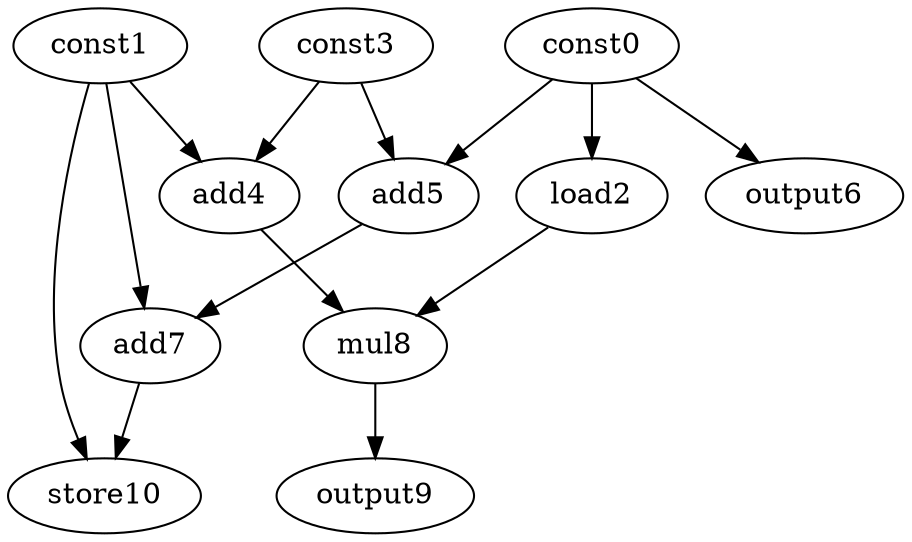 digraph G { 
const0[opcode=const]; 
const1[opcode=const]; 
load2[opcode=load]; 
const3[opcode=const]; 
add4[opcode=add]; 
add5[opcode=add]; 
output6[opcode=output]; 
add7[opcode=add]; 
mul8[opcode=mul]; 
output9[opcode=output]; 
store10[opcode=store]; 
const0->load2[operand=0];
const1->add4[operand=0];
const3->add4[operand=1];
const0->add5[operand=0];
const3->add5[operand=1];
const0->output6[operand=0];
const1->add7[operand=0];
add5->add7[operand=1];
load2->mul8[operand=0];
add4->mul8[operand=1];
mul8->output9[operand=0];
add7->store10[operand=0];
const1->store10[operand=1];
}

